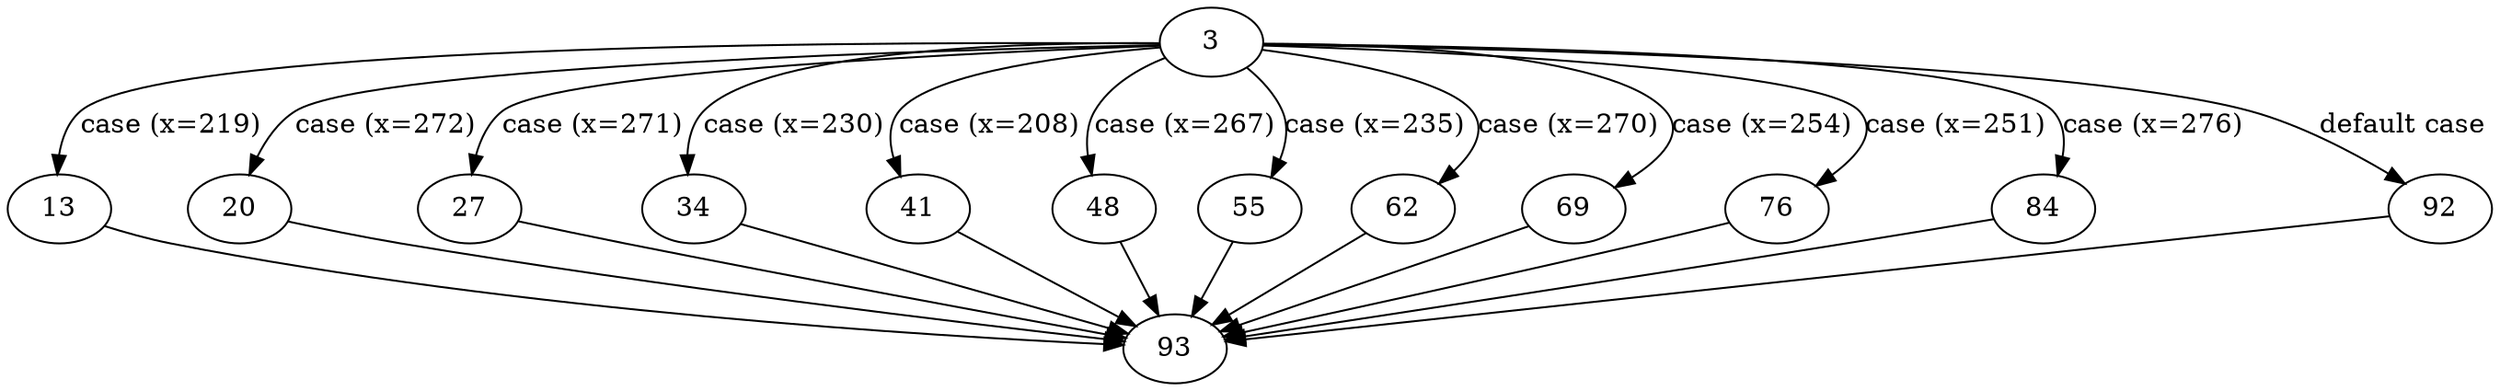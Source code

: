 strict digraph "yy_destructor" {
	// Node definitions.
	3 [entry=true];
	13;
	20;
	27;
	34;
	41;
	48;
	55;
	62;
	69;
	76;
	84;
	92;
	93;

	// Edge definitions.
	3 -> 13 [
		cond="case (x=219)"
		label="case (x=219)"
	];
	3 -> 20 [
		cond="case (x=272)"
		label="case (x=272)"
	];
	3 -> 27 [
		cond="case (x=271)"
		label="case (x=271)"
	];
	3 -> 34 [
		cond="case (x=230)"
		label="case (x=230)"
	];
	3 -> 41 [
		cond="case (x=208)"
		label="case (x=208)"
	];
	3 -> 48 [
		cond="case (x=267)"
		label="case (x=267)"
	];
	3 -> 55 [
		cond="case (x=235)"
		label="case (x=235)"
	];
	3 -> 62 [
		cond="case (x=270)"
		label="case (x=270)"
	];
	3 -> 69 [
		cond="case (x=254)"
		label="case (x=254)"
	];
	3 -> 76 [
		cond="case (x=251)"
		label="case (x=251)"
	];
	3 -> 84 [
		cond="case (x=276)"
		label="case (x=276)"
	];
	3 -> 92 [
		cond="default case"
		label="default case"
	];
	13 -> 93;
	20 -> 93;
	27 -> 93;
	34 -> 93;
	41 -> 93;
	48 -> 93;
	55 -> 93;
	62 -> 93;
	69 -> 93;
	76 -> 93;
	84 -> 93;
	92 -> 93;
}